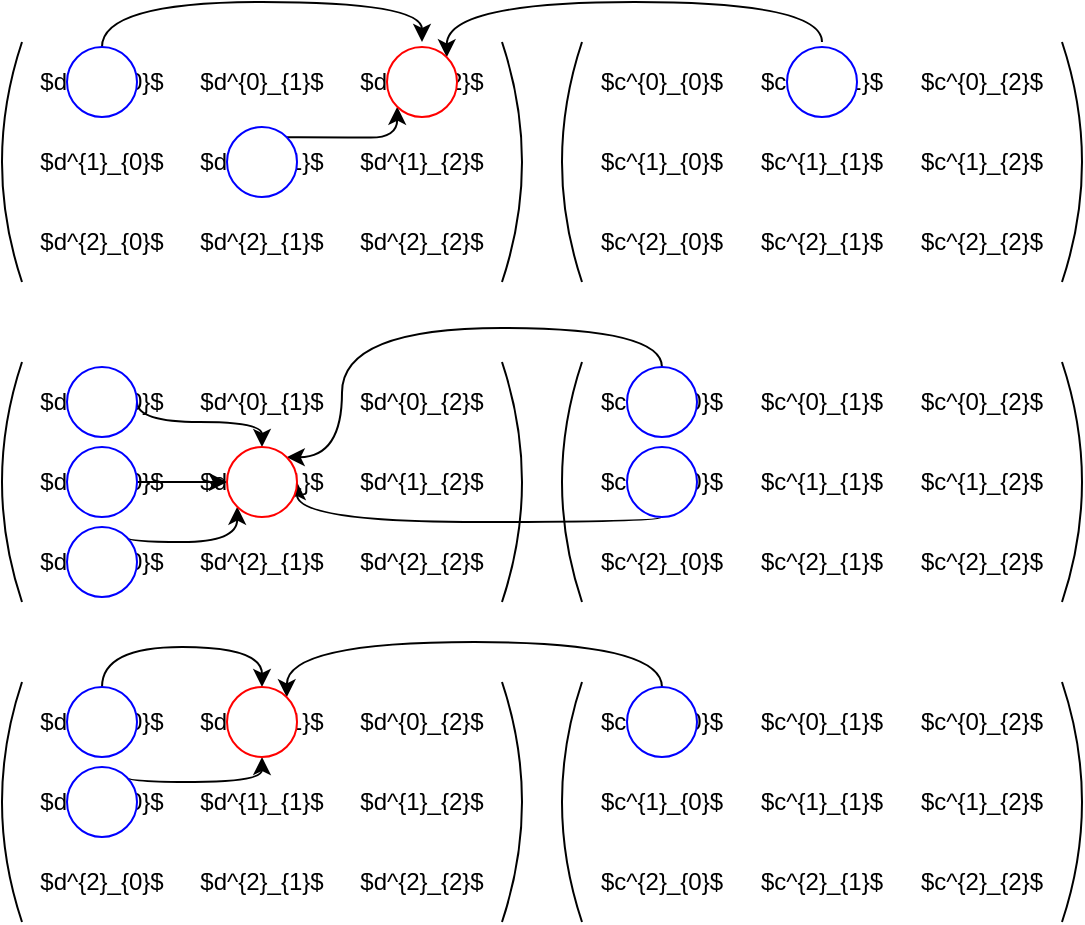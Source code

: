 <mxfile version="20.3.0" type="device"><diagram id="2BeQZQ1hY8RtsGgDL0pX" name="Page-1"><mxGraphModel dx="813" dy="492" grid="1" gridSize="10" guides="1" tooltips="1" connect="1" arrows="1" fold="1" page="1" pageScale="1" pageWidth="827" pageHeight="1169" math="0" shadow="0"><root><mxCell id="0"/><mxCell id="1" parent="0"/><mxCell id="GFS4dw8_RyRyTmxNNqRo-15" value="$c^{0}_{0}$" style="text;html=1;strokeColor=none;fillColor=none;align=center;verticalAlign=middle;whiteSpace=wrap;rounded=0;labelBorderColor=none;" parent="1" vertex="1"><mxGeometry x="320" y="40" width="80" height="40" as="geometry"/></mxCell><mxCell id="GFS4dw8_RyRyTmxNNqRo-16" value="$c^{1}_{0}$" style="text;html=1;strokeColor=none;fillColor=none;align=center;verticalAlign=middle;whiteSpace=wrap;rounded=0;labelBorderColor=none;" parent="1" vertex="1"><mxGeometry x="320" y="80" width="80" height="40" as="geometry"/></mxCell><mxCell id="GFS4dw8_RyRyTmxNNqRo-18" value="$c^{2}_{0}$" style="text;html=1;strokeColor=none;fillColor=none;align=center;verticalAlign=middle;whiteSpace=wrap;rounded=0;labelBorderColor=none;" parent="1" vertex="1"><mxGeometry x="320" y="120" width="80" height="40" as="geometry"/></mxCell><mxCell id="vsI7iwsjChTKSiwN9CSl-17" style="edgeStyle=orthogonalEdgeStyle;curved=1;rounded=0;orthogonalLoop=1;jettySize=auto;html=1;exitX=0.5;exitY=0;exitDx=0;exitDy=0;entryX=1;entryY=0;entryDx=0;entryDy=0;" edge="1" parent="1" source="GFS4dw8_RyRyTmxNNqRo-19" target="GFS4dw8_RyRyTmxNNqRo-174"><mxGeometry relative="1" as="geometry"><Array as="points"><mxPoint x="440" y="20"/><mxPoint x="252" y="20"/></Array></mxGeometry></mxCell><mxCell id="GFS4dw8_RyRyTmxNNqRo-19" value="$c^{0}_{1}$" style="text;html=1;strokeColor=none;fillColor=none;align=center;verticalAlign=middle;whiteSpace=wrap;rounded=0;labelBorderColor=none;" parent="1" vertex="1"><mxGeometry x="400" y="40" width="80" height="40" as="geometry"/></mxCell><mxCell id="GFS4dw8_RyRyTmxNNqRo-20" value="$c^{1}_{1}$" style="text;html=1;strokeColor=none;fillColor=none;align=center;verticalAlign=middle;whiteSpace=wrap;rounded=0;labelBorderColor=none;" parent="1" vertex="1"><mxGeometry x="400" y="80" width="80" height="40" as="geometry"/></mxCell><mxCell id="GFS4dw8_RyRyTmxNNqRo-22" value="$c^{2}_{1}$" style="text;html=1;strokeColor=none;fillColor=none;align=center;verticalAlign=middle;whiteSpace=wrap;rounded=0;labelBorderColor=none;" parent="1" vertex="1"><mxGeometry x="400" y="120" width="80" height="40" as="geometry"/></mxCell><mxCell id="GFS4dw8_RyRyTmxNNqRo-29" value="$c^{0}_{2}$" style="text;html=1;strokeColor=none;fillColor=none;align=center;verticalAlign=middle;whiteSpace=wrap;rounded=0;labelBorderColor=none;" parent="1" vertex="1"><mxGeometry x="480" y="40" width="80" height="40" as="geometry"/></mxCell><mxCell id="GFS4dw8_RyRyTmxNNqRo-30" value="$c^{1}_{2}$" style="text;html=1;strokeColor=none;fillColor=none;align=center;verticalAlign=middle;whiteSpace=wrap;rounded=0;labelBorderColor=none;" parent="1" vertex="1"><mxGeometry x="480" y="80" width="80" height="40" as="geometry"/></mxCell><mxCell id="GFS4dw8_RyRyTmxNNqRo-32" value="$c^{2}_{2}$" style="text;html=1;strokeColor=none;fillColor=none;align=center;verticalAlign=middle;whiteSpace=wrap;rounded=0;labelBorderColor=none;" parent="1" vertex="1"><mxGeometry x="480" y="120" width="80" height="40" as="geometry"/></mxCell><mxCell id="GFS4dw8_RyRyTmxNNqRo-53" value="" style="endArrow=none;html=1;rounded=0;curved=1;" parent="1" edge="1"><mxGeometry width="50" height="50" relative="1" as="geometry"><mxPoint x="560" y="160" as="sourcePoint"/><mxPoint x="560" y="40" as="targetPoint"/><Array as="points"><mxPoint x="580" y="100"/></Array></mxGeometry></mxCell><mxCell id="GFS4dw8_RyRyTmxNNqRo-162" value="" style="endArrow=none;html=1;rounded=0;curved=1;" parent="1" edge="1"><mxGeometry width="50" height="50" relative="1" as="geometry"><mxPoint x="320.0" y="160.0" as="sourcePoint"/><mxPoint x="320.0" y="40" as="targetPoint"/><Array as="points"><mxPoint x="300.0" y="100"/></Array></mxGeometry></mxCell><mxCell id="GFS4dw8_RyRyTmxNNqRo-163" value="$d^{0}_{0}$" style="text;html=1;strokeColor=none;fillColor=none;align=center;verticalAlign=middle;whiteSpace=wrap;rounded=0;labelBorderColor=none;" parent="1" vertex="1"><mxGeometry x="40" y="40" width="80" height="40" as="geometry"/></mxCell><mxCell id="GFS4dw8_RyRyTmxNNqRo-164" value="$d^{1}_{0}$" style="text;html=1;strokeColor=none;fillColor=none;align=center;verticalAlign=middle;whiteSpace=wrap;rounded=0;labelBorderColor=none;" parent="1" vertex="1"><mxGeometry x="40" y="80" width="80" height="40" as="geometry"/></mxCell><mxCell id="GFS4dw8_RyRyTmxNNqRo-165" value="$d^{2}_{0}$" style="text;html=1;strokeColor=none;fillColor=none;align=center;verticalAlign=middle;whiteSpace=wrap;rounded=0;labelBorderColor=none;" parent="1" vertex="1"><mxGeometry x="40" y="120" width="80" height="40" as="geometry"/></mxCell><mxCell id="GFS4dw8_RyRyTmxNNqRo-166" value="$d^{0}_{1}$" style="text;html=1;strokeColor=none;fillColor=none;align=center;verticalAlign=middle;whiteSpace=wrap;rounded=0;labelBorderColor=none;" parent="1" vertex="1"><mxGeometry x="120" y="40" width="80" height="40" as="geometry"/></mxCell><mxCell id="GFS4dw8_RyRyTmxNNqRo-167" value="$d^{1}_{1}$" style="text;html=1;strokeColor=none;fillColor=none;align=center;verticalAlign=middle;whiteSpace=wrap;rounded=0;labelBorderColor=none;" parent="1" vertex="1"><mxGeometry x="120" y="80" width="80" height="40" as="geometry"/></mxCell><mxCell id="GFS4dw8_RyRyTmxNNqRo-168" value="$d^{2}_{1}$" style="text;html=1;strokeColor=none;fillColor=none;align=center;verticalAlign=middle;whiteSpace=wrap;rounded=0;labelBorderColor=none;" parent="1" vertex="1"><mxGeometry x="120" y="120" width="80" height="40" as="geometry"/></mxCell><mxCell id="GFS4dw8_RyRyTmxNNqRo-169" value="$d^{0}_{2}$" style="text;html=1;strokeColor=none;fillColor=none;align=center;verticalAlign=middle;whiteSpace=wrap;rounded=0;labelBorderColor=none;" parent="1" vertex="1"><mxGeometry x="200" y="40" width="80" height="40" as="geometry"/></mxCell><mxCell id="GFS4dw8_RyRyTmxNNqRo-170" value="$d^{1}_{2}$" style="text;html=1;strokeColor=none;fillColor=none;align=center;verticalAlign=middle;whiteSpace=wrap;rounded=0;labelBorderColor=none;" parent="1" vertex="1"><mxGeometry x="200" y="80" width="80" height="40" as="geometry"/></mxCell><mxCell id="GFS4dw8_RyRyTmxNNqRo-171" value="$d^{2}_{2}$" style="text;html=1;strokeColor=none;fillColor=none;align=center;verticalAlign=middle;whiteSpace=wrap;rounded=0;labelBorderColor=none;" parent="1" vertex="1"><mxGeometry x="200" y="120" width="80" height="40" as="geometry"/></mxCell><mxCell id="GFS4dw8_RyRyTmxNNqRo-172" value="" style="endArrow=none;html=1;rounded=0;curved=1;" parent="1" edge="1"><mxGeometry width="50" height="50" relative="1" as="geometry"><mxPoint x="280.0" y="160.0" as="sourcePoint"/><mxPoint x="280.0" y="40" as="targetPoint"/><Array as="points"><mxPoint x="300" y="100"/></Array></mxGeometry></mxCell><mxCell id="GFS4dw8_RyRyTmxNNqRo-173" value="" style="endArrow=none;html=1;rounded=0;curved=1;" parent="1" edge="1"><mxGeometry width="50" height="50" relative="1" as="geometry"><mxPoint x="40.0" y="160.0" as="sourcePoint"/><mxPoint x="40.0" y="40" as="targetPoint"/><Array as="points"><mxPoint x="20.0" y="100"/></Array></mxGeometry></mxCell><mxCell id="GFS4dw8_RyRyTmxNNqRo-185" value="$c^{0}_{0}$" style="text;html=1;strokeColor=none;fillColor=none;align=center;verticalAlign=middle;whiteSpace=wrap;rounded=0;labelBorderColor=none;" parent="1" vertex="1"><mxGeometry x="320" y="200" width="80" height="40" as="geometry"/></mxCell><mxCell id="GFS4dw8_RyRyTmxNNqRo-186" value="$c^{1}_{0}$" style="text;html=1;strokeColor=none;fillColor=none;align=center;verticalAlign=middle;whiteSpace=wrap;rounded=0;labelBorderColor=none;" parent="1" vertex="1"><mxGeometry x="320" y="240" width="80" height="40" as="geometry"/></mxCell><mxCell id="GFS4dw8_RyRyTmxNNqRo-187" value="$c^{2}_{0}$" style="text;html=1;strokeColor=none;fillColor=none;align=center;verticalAlign=middle;whiteSpace=wrap;rounded=0;labelBorderColor=none;" parent="1" vertex="1"><mxGeometry x="320" y="280" width="80" height="40" as="geometry"/></mxCell><mxCell id="GFS4dw8_RyRyTmxNNqRo-188" value="$c^{0}_{1}$" style="text;html=1;strokeColor=none;fillColor=none;align=center;verticalAlign=middle;whiteSpace=wrap;rounded=0;labelBorderColor=none;" parent="1" vertex="1"><mxGeometry x="400" y="200" width="80" height="40" as="geometry"/></mxCell><mxCell id="GFS4dw8_RyRyTmxNNqRo-189" value="$c^{1}_{1}$" style="text;html=1;strokeColor=none;fillColor=none;align=center;verticalAlign=middle;whiteSpace=wrap;rounded=0;labelBorderColor=none;" parent="1" vertex="1"><mxGeometry x="400" y="240" width="80" height="40" as="geometry"/></mxCell><mxCell id="GFS4dw8_RyRyTmxNNqRo-190" value="$c^{2}_{1}$" style="text;html=1;strokeColor=none;fillColor=none;align=center;verticalAlign=middle;whiteSpace=wrap;rounded=0;labelBorderColor=none;" parent="1" vertex="1"><mxGeometry x="400" y="280" width="80" height="40" as="geometry"/></mxCell><mxCell id="GFS4dw8_RyRyTmxNNqRo-191" value="$c^{0}_{2}$" style="text;html=1;strokeColor=none;fillColor=none;align=center;verticalAlign=middle;whiteSpace=wrap;rounded=0;labelBorderColor=none;" parent="1" vertex="1"><mxGeometry x="480" y="200" width="80" height="40" as="geometry"/></mxCell><mxCell id="GFS4dw8_RyRyTmxNNqRo-192" value="$c^{1}_{2}$" style="text;html=1;strokeColor=none;fillColor=none;align=center;verticalAlign=middle;whiteSpace=wrap;rounded=0;labelBorderColor=none;" parent="1" vertex="1"><mxGeometry x="480" y="240" width="80" height="40" as="geometry"/></mxCell><mxCell id="GFS4dw8_RyRyTmxNNqRo-193" value="$c^{2}_{2}$" style="text;html=1;strokeColor=none;fillColor=none;align=center;verticalAlign=middle;whiteSpace=wrap;rounded=0;labelBorderColor=none;" parent="1" vertex="1"><mxGeometry x="480" y="280" width="80" height="40" as="geometry"/></mxCell><mxCell id="GFS4dw8_RyRyTmxNNqRo-194" value="" style="endArrow=none;html=1;rounded=0;curved=1;" parent="1" edge="1"><mxGeometry width="50" height="50" relative="1" as="geometry"><mxPoint x="560" y="320" as="sourcePoint"/><mxPoint x="560" y="200" as="targetPoint"/><Array as="points"><mxPoint x="580" y="260"/></Array></mxGeometry></mxCell><mxCell id="GFS4dw8_RyRyTmxNNqRo-195" value="" style="endArrow=none;html=1;rounded=0;curved=1;" parent="1" edge="1"><mxGeometry width="50" height="50" relative="1" as="geometry"><mxPoint x="320.0" y="320" as="sourcePoint"/><mxPoint x="320.0" y="200" as="targetPoint"/><Array as="points"><mxPoint x="300.0" y="260"/></Array></mxGeometry></mxCell><mxCell id="GFS4dw8_RyRyTmxNNqRo-196" value="$d^{0}_{0}$" style="text;html=1;strokeColor=none;fillColor=none;align=center;verticalAlign=middle;whiteSpace=wrap;rounded=0;labelBorderColor=none;" parent="1" vertex="1"><mxGeometry x="40" y="200" width="80" height="40" as="geometry"/></mxCell><mxCell id="GFS4dw8_RyRyTmxNNqRo-197" value="$d^{1}_{0}$" style="text;html=1;strokeColor=none;fillColor=none;align=center;verticalAlign=middle;whiteSpace=wrap;rounded=0;labelBorderColor=none;" parent="1" vertex="1"><mxGeometry x="40" y="240" width="80" height="40" as="geometry"/></mxCell><mxCell id="GFS4dw8_RyRyTmxNNqRo-198" value="$d^{2}_{0}$" style="text;html=1;strokeColor=none;fillColor=none;align=center;verticalAlign=middle;whiteSpace=wrap;rounded=0;labelBorderColor=none;" parent="1" vertex="1"><mxGeometry x="40" y="280" width="80" height="40" as="geometry"/></mxCell><mxCell id="GFS4dw8_RyRyTmxNNqRo-199" value="$d^{0}_{1}$" style="text;html=1;strokeColor=none;fillColor=none;align=center;verticalAlign=middle;whiteSpace=wrap;rounded=0;labelBorderColor=none;" parent="1" vertex="1"><mxGeometry x="120" y="200" width="80" height="40" as="geometry"/></mxCell><mxCell id="GFS4dw8_RyRyTmxNNqRo-200" value="$d^{1}_{1}$" style="text;html=1;strokeColor=none;fillColor=none;align=center;verticalAlign=middle;whiteSpace=wrap;rounded=0;labelBorderColor=none;" parent="1" vertex="1"><mxGeometry x="120" y="240" width="80" height="40" as="geometry"/></mxCell><mxCell id="GFS4dw8_RyRyTmxNNqRo-201" value="$d^{2}_{1}$" style="text;html=1;strokeColor=none;fillColor=none;align=center;verticalAlign=middle;whiteSpace=wrap;rounded=0;labelBorderColor=none;" parent="1" vertex="1"><mxGeometry x="120" y="280" width="80" height="40" as="geometry"/></mxCell><mxCell id="GFS4dw8_RyRyTmxNNqRo-202" value="$d^{0}_{2}$" style="text;html=1;strokeColor=none;fillColor=none;align=center;verticalAlign=middle;whiteSpace=wrap;rounded=0;labelBorderColor=none;" parent="1" vertex="1"><mxGeometry x="200" y="200" width="80" height="40" as="geometry"/></mxCell><mxCell id="GFS4dw8_RyRyTmxNNqRo-203" value="$d^{1}_{2}$" style="text;html=1;strokeColor=none;fillColor=none;align=center;verticalAlign=middle;whiteSpace=wrap;rounded=0;labelBorderColor=none;" parent="1" vertex="1"><mxGeometry x="200" y="240" width="80" height="40" as="geometry"/></mxCell><mxCell id="GFS4dw8_RyRyTmxNNqRo-204" value="$d^{2}_{2}$" style="text;html=1;strokeColor=none;fillColor=none;align=center;verticalAlign=middle;whiteSpace=wrap;rounded=0;labelBorderColor=none;" parent="1" vertex="1"><mxGeometry x="200" y="280" width="80" height="40" as="geometry"/></mxCell><mxCell id="GFS4dw8_RyRyTmxNNqRo-205" value="" style="endArrow=none;html=1;rounded=0;curved=1;" parent="1" edge="1"><mxGeometry width="50" height="50" relative="1" as="geometry"><mxPoint x="280" y="320" as="sourcePoint"/><mxPoint x="280" y="200" as="targetPoint"/><Array as="points"><mxPoint x="300" y="260"/></Array></mxGeometry></mxCell><mxCell id="GFS4dw8_RyRyTmxNNqRo-206" value="" style="endArrow=none;html=1;rounded=0;curved=1;" parent="1" edge="1"><mxGeometry width="50" height="50" relative="1" as="geometry"><mxPoint x="40.0" y="320" as="sourcePoint"/><mxPoint x="40.0" y="200" as="targetPoint"/><Array as="points"><mxPoint x="20.0" y="260"/></Array></mxGeometry></mxCell><mxCell id="GFS4dw8_RyRyTmxNNqRo-225" value="$c^{0}_{0}$" style="text;html=1;strokeColor=none;fillColor=none;align=center;verticalAlign=middle;whiteSpace=wrap;rounded=0;labelBorderColor=none;" parent="1" vertex="1"><mxGeometry x="320" y="360" width="80" height="40" as="geometry"/></mxCell><mxCell id="GFS4dw8_RyRyTmxNNqRo-226" value="$c^{1}_{0}$" style="text;html=1;strokeColor=none;fillColor=none;align=center;verticalAlign=middle;whiteSpace=wrap;rounded=0;labelBorderColor=none;" parent="1" vertex="1"><mxGeometry x="320" y="400" width="80" height="40" as="geometry"/></mxCell><mxCell id="GFS4dw8_RyRyTmxNNqRo-227" value="$c^{2}_{0}$" style="text;html=1;strokeColor=none;fillColor=none;align=center;verticalAlign=middle;whiteSpace=wrap;rounded=0;labelBorderColor=none;" parent="1" vertex="1"><mxGeometry x="320" y="440" width="80" height="40" as="geometry"/></mxCell><mxCell id="GFS4dw8_RyRyTmxNNqRo-228" value="$c^{0}_{1}$" style="text;html=1;strokeColor=none;fillColor=none;align=center;verticalAlign=middle;whiteSpace=wrap;rounded=0;labelBorderColor=none;" parent="1" vertex="1"><mxGeometry x="400" y="360" width="80" height="40" as="geometry"/></mxCell><mxCell id="GFS4dw8_RyRyTmxNNqRo-229" value="$c^{1}_{1}$" style="text;html=1;strokeColor=none;fillColor=none;align=center;verticalAlign=middle;whiteSpace=wrap;rounded=0;labelBorderColor=none;" parent="1" vertex="1"><mxGeometry x="400" y="400" width="80" height="40" as="geometry"/></mxCell><mxCell id="GFS4dw8_RyRyTmxNNqRo-230" value="$c^{2}_{1}$" style="text;html=1;strokeColor=none;fillColor=none;align=center;verticalAlign=middle;whiteSpace=wrap;rounded=0;labelBorderColor=none;" parent="1" vertex="1"><mxGeometry x="400" y="440" width="80" height="40" as="geometry"/></mxCell><mxCell id="GFS4dw8_RyRyTmxNNqRo-231" value="$c^{0}_{2}$" style="text;html=1;strokeColor=none;fillColor=none;align=center;verticalAlign=middle;whiteSpace=wrap;rounded=0;labelBorderColor=none;" parent="1" vertex="1"><mxGeometry x="480" y="360" width="80" height="40" as="geometry"/></mxCell><mxCell id="GFS4dw8_RyRyTmxNNqRo-232" value="$c^{1}_{2}$" style="text;html=1;strokeColor=none;fillColor=none;align=center;verticalAlign=middle;whiteSpace=wrap;rounded=0;labelBorderColor=none;" parent="1" vertex="1"><mxGeometry x="480" y="400" width="80" height="40" as="geometry"/></mxCell><mxCell id="GFS4dw8_RyRyTmxNNqRo-233" value="$c^{2}_{2}$" style="text;html=1;strokeColor=none;fillColor=none;align=center;verticalAlign=middle;whiteSpace=wrap;rounded=0;labelBorderColor=none;" parent="1" vertex="1"><mxGeometry x="480" y="440" width="80" height="40" as="geometry"/></mxCell><mxCell id="GFS4dw8_RyRyTmxNNqRo-234" value="" style="endArrow=none;html=1;rounded=0;curved=1;" parent="1" edge="1"><mxGeometry width="50" height="50" relative="1" as="geometry"><mxPoint x="560" y="480" as="sourcePoint"/><mxPoint x="560" y="360" as="targetPoint"/><Array as="points"><mxPoint x="580" y="420"/></Array></mxGeometry></mxCell><mxCell id="GFS4dw8_RyRyTmxNNqRo-235" value="" style="endArrow=none;html=1;rounded=0;curved=1;" parent="1" edge="1"><mxGeometry width="50" height="50" relative="1" as="geometry"><mxPoint x="320.0" y="480" as="sourcePoint"/><mxPoint x="320.0" y="360" as="targetPoint"/><Array as="points"><mxPoint x="300.0" y="420"/></Array></mxGeometry></mxCell><mxCell id="GFS4dw8_RyRyTmxNNqRo-236" value="$d^{0}_{0}$" style="text;html=1;strokeColor=none;fillColor=none;align=center;verticalAlign=middle;whiteSpace=wrap;rounded=0;labelBorderColor=none;" parent="1" vertex="1"><mxGeometry x="40" y="360" width="80" height="40" as="geometry"/></mxCell><mxCell id="GFS4dw8_RyRyTmxNNqRo-237" value="$d^{1}_{0}$" style="text;html=1;strokeColor=none;fillColor=none;align=center;verticalAlign=middle;whiteSpace=wrap;rounded=0;labelBorderColor=none;" parent="1" vertex="1"><mxGeometry x="40" y="400" width="80" height="40" as="geometry"/></mxCell><mxCell id="GFS4dw8_RyRyTmxNNqRo-238" value="$d^{2}_{0}$" style="text;html=1;strokeColor=none;fillColor=none;align=center;verticalAlign=middle;whiteSpace=wrap;rounded=0;labelBorderColor=none;" parent="1" vertex="1"><mxGeometry x="40" y="440" width="80" height="40" as="geometry"/></mxCell><mxCell id="GFS4dw8_RyRyTmxNNqRo-239" value="$d^{0}_{1}$" style="text;html=1;strokeColor=none;fillColor=none;align=center;verticalAlign=middle;whiteSpace=wrap;rounded=0;labelBorderColor=none;" parent="1" vertex="1"><mxGeometry x="120" y="360" width="80" height="40" as="geometry"/></mxCell><mxCell id="GFS4dw8_RyRyTmxNNqRo-240" value="$d^{1}_{1}$" style="text;html=1;strokeColor=none;fillColor=none;align=center;verticalAlign=middle;whiteSpace=wrap;rounded=0;labelBorderColor=none;" parent="1" vertex="1"><mxGeometry x="120" y="400" width="80" height="40" as="geometry"/></mxCell><mxCell id="GFS4dw8_RyRyTmxNNqRo-241" value="$d^{2}_{1}$" style="text;html=1;strokeColor=none;fillColor=none;align=center;verticalAlign=middle;whiteSpace=wrap;rounded=0;labelBorderColor=none;" parent="1" vertex="1"><mxGeometry x="120" y="440" width="80" height="40" as="geometry"/></mxCell><mxCell id="GFS4dw8_RyRyTmxNNqRo-242" value="$d^{0}_{2}$" style="text;html=1;strokeColor=none;fillColor=none;align=center;verticalAlign=middle;whiteSpace=wrap;rounded=0;labelBorderColor=none;" parent="1" vertex="1"><mxGeometry x="200" y="360" width="80" height="40" as="geometry"/></mxCell><mxCell id="GFS4dw8_RyRyTmxNNqRo-243" value="$d^{1}_{2}$" style="text;html=1;strokeColor=none;fillColor=none;align=center;verticalAlign=middle;whiteSpace=wrap;rounded=0;labelBorderColor=none;" parent="1" vertex="1"><mxGeometry x="200" y="400" width="80" height="40" as="geometry"/></mxCell><mxCell id="GFS4dw8_RyRyTmxNNqRo-244" value="$d^{2}_{2}$" style="text;html=1;strokeColor=none;fillColor=none;align=center;verticalAlign=middle;whiteSpace=wrap;rounded=0;labelBorderColor=none;" parent="1" vertex="1"><mxGeometry x="200" y="440" width="80" height="40" as="geometry"/></mxCell><mxCell id="GFS4dw8_RyRyTmxNNqRo-245" value="" style="endArrow=none;html=1;rounded=0;curved=1;" parent="1" edge="1"><mxGeometry width="50" height="50" relative="1" as="geometry"><mxPoint x="280" y="480" as="sourcePoint"/><mxPoint x="280" y="360" as="targetPoint"/><Array as="points"><mxPoint x="300" y="420"/></Array></mxGeometry></mxCell><mxCell id="GFS4dw8_RyRyTmxNNqRo-246" value="" style="endArrow=none;html=1;rounded=0;curved=1;" parent="1" edge="1"><mxGeometry width="50" height="50" relative="1" as="geometry"><mxPoint x="40.0" y="480" as="sourcePoint"/><mxPoint x="40.0" y="360" as="targetPoint"/><Array as="points"><mxPoint x="20.0" y="420"/></Array></mxGeometry></mxCell><mxCell id="vsI7iwsjChTKSiwN9CSl-16" style="edgeStyle=orthogonalEdgeStyle;rounded=0;orthogonalLoop=1;jettySize=auto;html=1;exitX=0.5;exitY=0;exitDx=0;exitDy=0;entryX=0.5;entryY=0;entryDx=0;entryDy=0;curved=1;" edge="1" parent="1" source="vsI7iwsjChTKSiwN9CSl-3" target="GFS4dw8_RyRyTmxNNqRo-169"><mxGeometry relative="1" as="geometry"/></mxCell><mxCell id="vsI7iwsjChTKSiwN9CSl-18" style="edgeStyle=orthogonalEdgeStyle;curved=1;rounded=0;orthogonalLoop=1;jettySize=auto;html=1;exitX=1;exitY=0;exitDx=0;exitDy=0;entryX=0;entryY=1;entryDx=0;entryDy=0;" edge="1" parent="1" source="vsI7iwsjChTKSiwN9CSl-4" target="GFS4dw8_RyRyTmxNNqRo-174"><mxGeometry relative="1" as="geometry"><Array as="points"><mxPoint x="200" y="88"/><mxPoint x="228" y="88"/></Array></mxGeometry></mxCell><mxCell id="vsI7iwsjChTKSiwN9CSl-26" style="edgeStyle=orthogonalEdgeStyle;curved=1;rounded=0;orthogonalLoop=1;jettySize=auto;html=1;exitX=0.5;exitY=1;exitDx=0;exitDy=0;entryX=1;entryY=0.5;entryDx=0;entryDy=0;" edge="1" parent="1" source="vsI7iwsjChTKSiwN9CSl-6" target="vsI7iwsjChTKSiwN9CSl-5"><mxGeometry relative="1" as="geometry"><Array as="points"><mxPoint x="360" y="280"/><mxPoint x="178" y="280"/></Array></mxGeometry></mxCell><mxCell id="vsI7iwsjChTKSiwN9CSl-20" style="edgeStyle=orthogonalEdgeStyle;curved=1;rounded=0;orthogonalLoop=1;jettySize=auto;html=1;exitX=1;exitY=0.5;exitDx=0;exitDy=0;" edge="1" parent="1" source="vsI7iwsjChTKSiwN9CSl-7" target="vsI7iwsjChTKSiwN9CSl-5"><mxGeometry relative="1" as="geometry"><Array as="points"><mxPoint x="98" y="230"/><mxPoint x="160" y="230"/></Array></mxGeometry></mxCell><mxCell id="vsI7iwsjChTKSiwN9CSl-19" style="edgeStyle=orthogonalEdgeStyle;curved=1;rounded=0;orthogonalLoop=1;jettySize=auto;html=1;exitX=0.5;exitY=0;exitDx=0;exitDy=0;entryX=1;entryY=0;entryDx=0;entryDy=0;" edge="1" parent="1" source="vsI7iwsjChTKSiwN9CSl-8" target="vsI7iwsjChTKSiwN9CSl-5"><mxGeometry relative="1" as="geometry"><Array as="points"><mxPoint x="360" y="183"/><mxPoint x="200" y="183"/><mxPoint x="200" y="248"/></Array></mxGeometry></mxCell><mxCell id="vsI7iwsjChTKSiwN9CSl-21" style="edgeStyle=orthogonalEdgeStyle;curved=1;rounded=0;orthogonalLoop=1;jettySize=auto;html=1;exitX=1;exitY=0.5;exitDx=0;exitDy=0;entryX=0;entryY=0.5;entryDx=0;entryDy=0;" edge="1" parent="1" source="vsI7iwsjChTKSiwN9CSl-9" target="vsI7iwsjChTKSiwN9CSl-5"><mxGeometry relative="1" as="geometry"/></mxCell><mxCell id="vsI7iwsjChTKSiwN9CSl-22" style="edgeStyle=orthogonalEdgeStyle;curved=1;rounded=0;orthogonalLoop=1;jettySize=auto;html=1;exitX=1;exitY=0;exitDx=0;exitDy=0;entryX=0;entryY=1;entryDx=0;entryDy=0;" edge="1" parent="1" source="vsI7iwsjChTKSiwN9CSl-10" target="vsI7iwsjChTKSiwN9CSl-5"><mxGeometry relative="1" as="geometry"><Array as="points"><mxPoint x="92" y="290"/><mxPoint x="148" y="290"/></Array></mxGeometry></mxCell><mxCell id="vsI7iwsjChTKSiwN9CSl-28" style="edgeStyle=orthogonalEdgeStyle;curved=1;rounded=0;orthogonalLoop=1;jettySize=auto;html=1;exitX=0.5;exitY=0;exitDx=0;exitDy=0;entryX=1;entryY=0;entryDx=0;entryDy=0;" edge="1" parent="1" source="vsI7iwsjChTKSiwN9CSl-13" target="vsI7iwsjChTKSiwN9CSl-12"><mxGeometry relative="1" as="geometry"><Array as="points"><mxPoint x="360" y="340"/><mxPoint x="172" y="340"/></Array></mxGeometry></mxCell><mxCell id="vsI7iwsjChTKSiwN9CSl-27" style="edgeStyle=orthogonalEdgeStyle;curved=1;rounded=0;orthogonalLoop=1;jettySize=auto;html=1;exitX=0.5;exitY=0;exitDx=0;exitDy=0;entryX=0.5;entryY=0;entryDx=0;entryDy=0;" edge="1" parent="1" source="vsI7iwsjChTKSiwN9CSl-14" target="vsI7iwsjChTKSiwN9CSl-12"><mxGeometry relative="1" as="geometry"/></mxCell><mxCell id="vsI7iwsjChTKSiwN9CSl-29" style="edgeStyle=orthogonalEdgeStyle;curved=1;rounded=0;orthogonalLoop=1;jettySize=auto;html=1;exitX=1;exitY=0;exitDx=0;exitDy=0;" edge="1" parent="1" source="vsI7iwsjChTKSiwN9CSl-15" target="vsI7iwsjChTKSiwN9CSl-12"><mxGeometry relative="1" as="geometry"><Array as="points"><mxPoint x="92" y="410"/><mxPoint x="160" y="410"/></Array></mxGeometry></mxCell><mxCell id="vsI7iwsjChTKSiwN9CSl-5" value="" style="ellipse;whiteSpace=wrap;html=1;aspect=fixed;labelBorderColor=none;strokeColor=#FF0000;" vertex="1" parent="1"><mxGeometry x="142.5" y="242.5" width="35" height="35" as="geometry"/></mxCell><mxCell id="GFS4dw8_RyRyTmxNNqRo-174" value="" style="ellipse;whiteSpace=wrap;html=1;aspect=fixed;labelBorderColor=none;strokeColor=#FF0000;" parent="1" vertex="1"><mxGeometry x="222.5" y="42.5" width="35" height="35" as="geometry"/></mxCell><mxCell id="GFS4dw8_RyRyTmxNNqRo-176" value="" style="ellipse;whiteSpace=wrap;html=1;aspect=fixed;labelBorderColor=none;strokeColor=#0000FF;" parent="1" vertex="1"><mxGeometry x="422.5" y="42.5" width="35" height="35" as="geometry"/></mxCell><mxCell id="vsI7iwsjChTKSiwN9CSl-3" value="" style="ellipse;whiteSpace=wrap;html=1;aspect=fixed;labelBorderColor=none;strokeColor=#0000FF;" vertex="1" parent="1"><mxGeometry x="62.5" y="42.5" width="35" height="35" as="geometry"/></mxCell><mxCell id="vsI7iwsjChTKSiwN9CSl-4" value="" style="ellipse;whiteSpace=wrap;html=1;aspect=fixed;labelBorderColor=none;strokeColor=#0000FF;" vertex="1" parent="1"><mxGeometry x="142.5" y="82.5" width="35" height="35" as="geometry"/></mxCell><mxCell id="vsI7iwsjChTKSiwN9CSl-6" value="" style="ellipse;whiteSpace=wrap;html=1;aspect=fixed;labelBorderColor=none;strokeColor=#0000FF;" vertex="1" parent="1"><mxGeometry x="342.5" y="242.5" width="35" height="35" as="geometry"/></mxCell><mxCell id="vsI7iwsjChTKSiwN9CSl-7" value="" style="ellipse;whiteSpace=wrap;html=1;aspect=fixed;labelBorderColor=none;strokeColor=#0000FF;" vertex="1" parent="1"><mxGeometry x="62.5" y="202.5" width="35" height="35" as="geometry"/></mxCell><mxCell id="vsI7iwsjChTKSiwN9CSl-8" value="" style="ellipse;whiteSpace=wrap;html=1;aspect=fixed;labelBorderColor=none;strokeColor=#0000FF;" vertex="1" parent="1"><mxGeometry x="342.5" y="202.5" width="35" height="35" as="geometry"/></mxCell><mxCell id="vsI7iwsjChTKSiwN9CSl-9" value="" style="ellipse;whiteSpace=wrap;html=1;aspect=fixed;labelBorderColor=none;strokeColor=#0000FF;" vertex="1" parent="1"><mxGeometry x="62.5" y="242.5" width="35" height="35" as="geometry"/></mxCell><mxCell id="vsI7iwsjChTKSiwN9CSl-10" value="" style="ellipse;whiteSpace=wrap;html=1;aspect=fixed;labelBorderColor=none;strokeColor=#0000FF;" vertex="1" parent="1"><mxGeometry x="62.5" y="282.5" width="35" height="35" as="geometry"/></mxCell><mxCell id="vsI7iwsjChTKSiwN9CSl-12" value="" style="ellipse;whiteSpace=wrap;html=1;aspect=fixed;labelBorderColor=none;strokeColor=#FF0000;" vertex="1" parent="1"><mxGeometry x="142.5" y="362.5" width="35" height="35" as="geometry"/></mxCell><mxCell id="vsI7iwsjChTKSiwN9CSl-13" value="" style="ellipse;whiteSpace=wrap;html=1;aspect=fixed;labelBorderColor=none;strokeColor=#0000FF;" vertex="1" parent="1"><mxGeometry x="342.5" y="362.5" width="35" height="35" as="geometry"/></mxCell><mxCell id="vsI7iwsjChTKSiwN9CSl-14" value="" style="ellipse;whiteSpace=wrap;html=1;aspect=fixed;labelBorderColor=none;strokeColor=#0000FF;" vertex="1" parent="1"><mxGeometry x="62.5" y="362.5" width="35" height="35" as="geometry"/></mxCell><mxCell id="vsI7iwsjChTKSiwN9CSl-15" value="" style="ellipse;whiteSpace=wrap;html=1;aspect=fixed;labelBorderColor=none;strokeColor=#0000FF;" vertex="1" parent="1"><mxGeometry x="62.5" y="402.5" width="35" height="35" as="geometry"/></mxCell></root></mxGraphModel></diagram></mxfile>